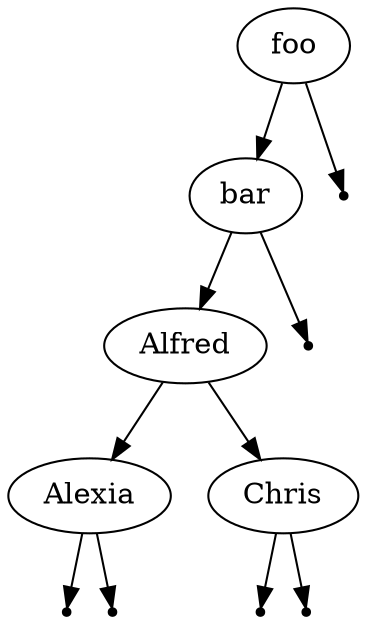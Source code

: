 digraph BST { foo [label="foo" ]; foo -> bar; null0 [shape=point]; foo -> null0; bar [label="bar" ]; bar -> Alfred; null1 [shape=point]; bar -> null1; Alfred [label="Alfred" ]; Alfred -> Alexia; Alfred -> Chris; Alexia [label="Alexia" ]; null2 [shape=point]; Alexia -> null2; null3 [shape=point]; Alexia -> null3; Chris [label="Chris" ]; null4 [shape=point]; Chris -> null4; null5 [shape=point]; Chris -> null5; }
